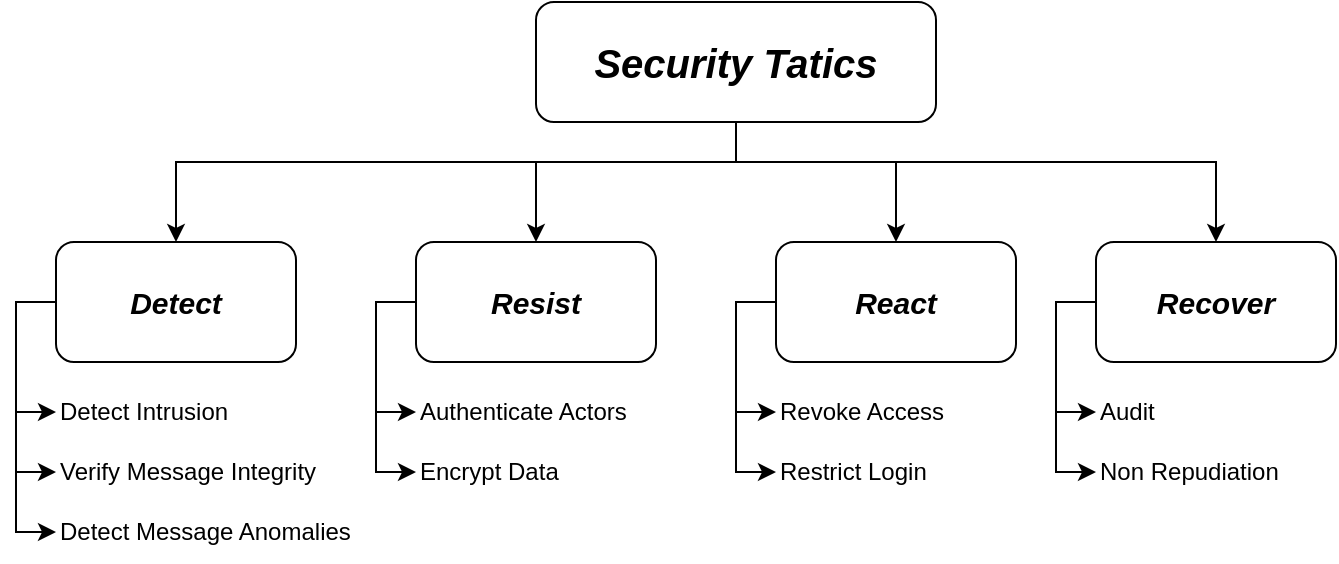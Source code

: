 <mxfile version="20.3.0" type="device"><diagram id="VaEy9j786LCafHffy6Uh" name="Page-1"><mxGraphModel dx="822" dy="539" grid="1" gridSize="10" guides="1" tooltips="1" connect="1" arrows="1" fold="1" page="1" pageScale="1" pageWidth="850" pageHeight="1100" math="0" shadow="0"><root><mxCell id="0"/><mxCell id="1" parent="0"/><mxCell id="Su6Xi-V4ekeX3Ncp9bvk-6" style="edgeStyle=orthogonalEdgeStyle;rounded=0;orthogonalLoop=1;jettySize=auto;html=1;entryX=0.5;entryY=0;entryDx=0;entryDy=0;fontSize=15;" edge="1" parent="1" target="Su6Xi-V4ekeX3Ncp9bvk-2"><mxGeometry relative="1" as="geometry"><mxPoint x="360" y="100" as="sourcePoint"/><Array as="points"><mxPoint x="380" y="100"/><mxPoint x="380" y="120"/><mxPoint x="100" y="120"/></Array></mxGeometry></mxCell><mxCell id="Su6Xi-V4ekeX3Ncp9bvk-7" style="edgeStyle=orthogonalEdgeStyle;rounded=0;orthogonalLoop=1;jettySize=auto;html=1;entryX=0.5;entryY=0;entryDx=0;entryDy=0;fontSize=15;" edge="1" parent="1" target="Su6Xi-V4ekeX3Ncp9bvk-3"><mxGeometry relative="1" as="geometry"><mxPoint x="360" y="100" as="sourcePoint"/><Array as="points"><mxPoint x="380" y="100"/><mxPoint x="380" y="120"/><mxPoint x="280" y="120"/></Array></mxGeometry></mxCell><mxCell id="Su6Xi-V4ekeX3Ncp9bvk-8" style="edgeStyle=orthogonalEdgeStyle;rounded=0;orthogonalLoop=1;jettySize=auto;html=1;entryX=0.5;entryY=0;entryDx=0;entryDy=0;fontSize=15;" edge="1" parent="1" source="Su6Xi-V4ekeX3Ncp9bvk-1" target="Su6Xi-V4ekeX3Ncp9bvk-4"><mxGeometry relative="1" as="geometry"><Array as="points"><mxPoint x="380" y="120"/><mxPoint x="460" y="120"/></Array></mxGeometry></mxCell><mxCell id="Su6Xi-V4ekeX3Ncp9bvk-9" style="edgeStyle=orthogonalEdgeStyle;rounded=0;orthogonalLoop=1;jettySize=auto;html=1;fontSize=15;" edge="1" parent="1" source="Su6Xi-V4ekeX3Ncp9bvk-1" target="Su6Xi-V4ekeX3Ncp9bvk-5"><mxGeometry relative="1" as="geometry"><Array as="points"><mxPoint x="380" y="120"/><mxPoint x="620" y="120"/></Array></mxGeometry></mxCell><mxCell id="Su6Xi-V4ekeX3Ncp9bvk-1" value="Security Tatics" style="rounded=1;whiteSpace=wrap;html=1;fontSize=20;fontStyle=3" vertex="1" parent="1"><mxGeometry x="280" y="40" width="200" height="60" as="geometry"/></mxCell><mxCell id="Su6Xi-V4ekeX3Ncp9bvk-17" style="edgeStyle=orthogonalEdgeStyle;rounded=0;orthogonalLoop=1;jettySize=auto;html=1;entryX=0;entryY=0.5;entryDx=0;entryDy=0;fontSize=12;" edge="1" parent="1" source="Su6Xi-V4ekeX3Ncp9bvk-2" target="Su6Xi-V4ekeX3Ncp9bvk-10"><mxGeometry relative="1" as="geometry"><Array as="points"><mxPoint x="20" y="190"/><mxPoint x="20" y="245"/></Array></mxGeometry></mxCell><mxCell id="Su6Xi-V4ekeX3Ncp9bvk-18" style="edgeStyle=orthogonalEdgeStyle;rounded=0;orthogonalLoop=1;jettySize=auto;html=1;entryX=0;entryY=0.5;entryDx=0;entryDy=0;fontSize=12;" edge="1" parent="1" source="Su6Xi-V4ekeX3Ncp9bvk-2" target="Su6Xi-V4ekeX3Ncp9bvk-11"><mxGeometry relative="1" as="geometry"><Array as="points"><mxPoint x="20" y="190"/><mxPoint x="20" y="275"/></Array></mxGeometry></mxCell><mxCell id="Su6Xi-V4ekeX3Ncp9bvk-19" style="edgeStyle=orthogonalEdgeStyle;rounded=0;orthogonalLoop=1;jettySize=auto;html=1;entryX=0;entryY=0.5;entryDx=0;entryDy=0;fontSize=12;" edge="1" parent="1" source="Su6Xi-V4ekeX3Ncp9bvk-2" target="Su6Xi-V4ekeX3Ncp9bvk-12"><mxGeometry relative="1" as="geometry"><Array as="points"><mxPoint x="20" y="190"/><mxPoint x="20" y="305"/></Array></mxGeometry></mxCell><mxCell id="Su6Xi-V4ekeX3Ncp9bvk-2" value="Detect" style="rounded=1;whiteSpace=wrap;html=1;fontSize=15;fontStyle=3" vertex="1" parent="1"><mxGeometry x="40" y="160" width="120" height="60" as="geometry"/></mxCell><mxCell id="Su6Xi-V4ekeX3Ncp9bvk-22" style="edgeStyle=orthogonalEdgeStyle;rounded=0;orthogonalLoop=1;jettySize=auto;html=1;entryX=0;entryY=0.5;entryDx=0;entryDy=0;fontSize=12;" edge="1" parent="1" source="Su6Xi-V4ekeX3Ncp9bvk-3" target="Su6Xi-V4ekeX3Ncp9bvk-20"><mxGeometry relative="1" as="geometry"><Array as="points"><mxPoint x="200" y="190"/><mxPoint x="200" y="245"/></Array></mxGeometry></mxCell><mxCell id="Su6Xi-V4ekeX3Ncp9bvk-23" style="edgeStyle=orthogonalEdgeStyle;rounded=0;orthogonalLoop=1;jettySize=auto;html=1;entryX=0;entryY=0.5;entryDx=0;entryDy=0;fontSize=12;" edge="1" parent="1" source="Su6Xi-V4ekeX3Ncp9bvk-3" target="Su6Xi-V4ekeX3Ncp9bvk-21"><mxGeometry relative="1" as="geometry"><Array as="points"><mxPoint x="200" y="190"/><mxPoint x="200" y="275"/></Array></mxGeometry></mxCell><mxCell id="Su6Xi-V4ekeX3Ncp9bvk-3" value="Resist" style="rounded=1;whiteSpace=wrap;html=1;fontSize=15;fontStyle=3" vertex="1" parent="1"><mxGeometry x="220" y="160" width="120" height="60" as="geometry"/></mxCell><mxCell id="Su6Xi-V4ekeX3Ncp9bvk-26" style="edgeStyle=orthogonalEdgeStyle;rounded=0;orthogonalLoop=1;jettySize=auto;html=1;entryX=0;entryY=0.5;entryDx=0;entryDy=0;fontSize=12;" edge="1" parent="1" source="Su6Xi-V4ekeX3Ncp9bvk-4" target="Su6Xi-V4ekeX3Ncp9bvk-24"><mxGeometry relative="1" as="geometry"><Array as="points"><mxPoint x="380" y="190"/><mxPoint x="380" y="245"/></Array></mxGeometry></mxCell><mxCell id="Su6Xi-V4ekeX3Ncp9bvk-27" style="edgeStyle=orthogonalEdgeStyle;rounded=0;orthogonalLoop=1;jettySize=auto;html=1;entryX=0;entryY=0.5;entryDx=0;entryDy=0;fontSize=12;" edge="1" parent="1" source="Su6Xi-V4ekeX3Ncp9bvk-4" target="Su6Xi-V4ekeX3Ncp9bvk-25"><mxGeometry relative="1" as="geometry"><Array as="points"><mxPoint x="380" y="190"/><mxPoint x="380" y="275"/></Array></mxGeometry></mxCell><mxCell id="Su6Xi-V4ekeX3Ncp9bvk-4" value="React" style="rounded=1;whiteSpace=wrap;html=1;fontSize=15;fontStyle=3" vertex="1" parent="1"><mxGeometry x="400" y="160" width="120" height="60" as="geometry"/></mxCell><mxCell id="Su6Xi-V4ekeX3Ncp9bvk-30" style="edgeStyle=orthogonalEdgeStyle;rounded=0;orthogonalLoop=1;jettySize=auto;html=1;entryX=0;entryY=0.5;entryDx=0;entryDy=0;fontSize=12;" edge="1" parent="1" source="Su6Xi-V4ekeX3Ncp9bvk-5" target="Su6Xi-V4ekeX3Ncp9bvk-28"><mxGeometry relative="1" as="geometry"><Array as="points"><mxPoint x="540" y="190"/><mxPoint x="540" y="245"/></Array></mxGeometry></mxCell><mxCell id="Su6Xi-V4ekeX3Ncp9bvk-31" style="edgeStyle=orthogonalEdgeStyle;rounded=0;orthogonalLoop=1;jettySize=auto;html=1;entryX=0;entryY=0.5;entryDx=0;entryDy=0;fontSize=12;" edge="1" parent="1" source="Su6Xi-V4ekeX3Ncp9bvk-5" target="Su6Xi-V4ekeX3Ncp9bvk-29"><mxGeometry relative="1" as="geometry"><Array as="points"><mxPoint x="540" y="190"/><mxPoint x="540" y="275"/></Array></mxGeometry></mxCell><mxCell id="Su6Xi-V4ekeX3Ncp9bvk-5" value="Recover" style="rounded=1;whiteSpace=wrap;html=1;fontSize=15;fontStyle=3" vertex="1" parent="1"><mxGeometry x="560" y="160" width="120" height="60" as="geometry"/></mxCell><mxCell id="Su6Xi-V4ekeX3Ncp9bvk-10" value="Detect Intrusion" style="text;html=1;strokeColor=none;fillColor=none;align=left;verticalAlign=middle;whiteSpace=wrap;rounded=0;fontSize=12;" vertex="1" parent="1"><mxGeometry x="40" y="230" width="120" height="30" as="geometry"/></mxCell><mxCell id="Su6Xi-V4ekeX3Ncp9bvk-11" value="Verify Message Integrity" style="text;html=1;strokeColor=none;fillColor=none;align=left;verticalAlign=middle;whiteSpace=wrap;rounded=0;fontSize=12;" vertex="1" parent="1"><mxGeometry x="40" y="260" width="180" height="30" as="geometry"/></mxCell><mxCell id="Su6Xi-V4ekeX3Ncp9bvk-12" value="Detect Message Anomalies" style="text;html=1;strokeColor=none;fillColor=none;align=left;verticalAlign=middle;whiteSpace=wrap;rounded=0;fontSize=12;" vertex="1" parent="1"><mxGeometry x="40" y="290" width="180" height="30" as="geometry"/></mxCell><mxCell id="Su6Xi-V4ekeX3Ncp9bvk-20" value="Authenticate Actors" style="text;html=1;strokeColor=none;fillColor=none;align=left;verticalAlign=middle;whiteSpace=wrap;rounded=0;fontSize=12;" vertex="1" parent="1"><mxGeometry x="220" y="230" width="120" height="30" as="geometry"/></mxCell><mxCell id="Su6Xi-V4ekeX3Ncp9bvk-21" value="Encrypt Data" style="text;html=1;strokeColor=none;fillColor=none;align=left;verticalAlign=middle;whiteSpace=wrap;rounded=0;fontSize=12;" vertex="1" parent="1"><mxGeometry x="220" y="260" width="120" height="30" as="geometry"/></mxCell><mxCell id="Su6Xi-V4ekeX3Ncp9bvk-24" value="Revoke Access" style="text;html=1;strokeColor=none;fillColor=none;align=left;verticalAlign=middle;whiteSpace=wrap;rounded=0;fontSize=12;" vertex="1" parent="1"><mxGeometry x="400" y="230" width="120" height="30" as="geometry"/></mxCell><mxCell id="Su6Xi-V4ekeX3Ncp9bvk-25" value="Restrict Login" style="text;html=1;strokeColor=none;fillColor=none;align=left;verticalAlign=middle;whiteSpace=wrap;rounded=0;fontSize=12;" vertex="1" parent="1"><mxGeometry x="400" y="260" width="120" height="30" as="geometry"/></mxCell><mxCell id="Su6Xi-V4ekeX3Ncp9bvk-28" value="Audit" style="text;html=1;strokeColor=none;fillColor=none;align=left;verticalAlign=middle;whiteSpace=wrap;rounded=0;fontSize=12;" vertex="1" parent="1"><mxGeometry x="560" y="230" width="120" height="30" as="geometry"/></mxCell><mxCell id="Su6Xi-V4ekeX3Ncp9bvk-29" value="Non Repudiation" style="text;html=1;strokeColor=none;fillColor=none;align=left;verticalAlign=middle;whiteSpace=wrap;rounded=0;fontSize=12;" vertex="1" parent="1"><mxGeometry x="560" y="260" width="120" height="30" as="geometry"/></mxCell></root></mxGraphModel></diagram></mxfile>